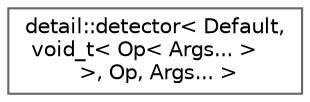 digraph "Graphical Class Hierarchy"
{
 // INTERACTIVE_SVG=YES
 // LATEX_PDF_SIZE
  bgcolor="transparent";
  edge [fontname=Helvetica,fontsize=10,labelfontname=Helvetica,labelfontsize=10];
  node [fontname=Helvetica,fontsize=10,shape=box,height=0.2,width=0.4];
  rankdir="LR";
  Node0 [id="Node000000",label="detail::detector\< Default,\l void_t\< Op\< Args... \>\l \>, Op, Args... \>",height=0.2,width=0.4,color="grey40", fillcolor="white", style="filled",URL="$structdetail_1_1detector_3_01_default_00_01void__t_3_01_op_3_01_args_8_8_8_01_4_01_4_00_01_op_00_01_args_8_8_8_01_4.html",tooltip=" "];
}
